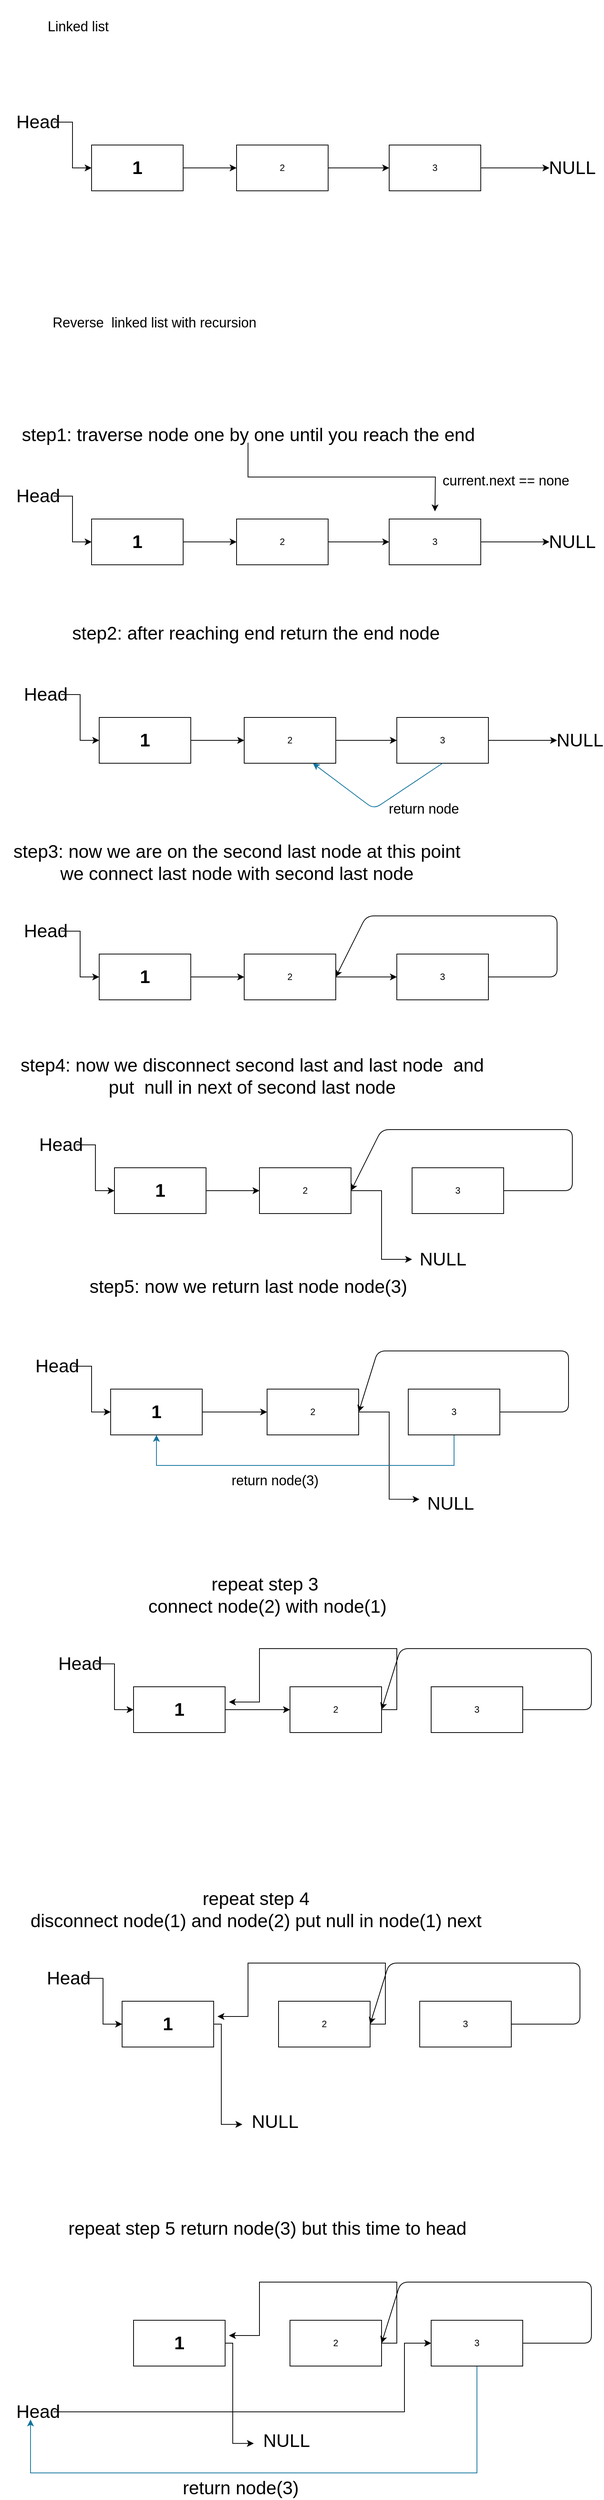 <mxfile>
    <diagram id="tj1nMxaTXRajSeDt5J5S" name="Page-1">
        <mxGraphModel dx="1420" dy="864" grid="1" gridSize="10" guides="1" tooltips="1" connect="1" arrows="1" fold="1" page="1" pageScale="1" pageWidth="827" pageHeight="1169" math="0" shadow="0">
            <root>
                <mxCell id="0"/>
                <mxCell id="1" parent="0"/>
                <mxCell id="7" style="edgeStyle=orthogonalEdgeStyle;rounded=0;orthogonalLoop=1;jettySize=auto;html=1;entryX=0;entryY=0.5;entryDx=0;entryDy=0;" edge="1" parent="1" source="2" target="3">
                    <mxGeometry relative="1" as="geometry"/>
                </mxCell>
                <mxCell id="2" value="&lt;h1&gt;1&lt;/h1&gt;" style="rounded=0;whiteSpace=wrap;html=1;" vertex="1" parent="1">
                    <mxGeometry x="120" y="390" width="120" height="60" as="geometry"/>
                </mxCell>
                <mxCell id="8" style="edgeStyle=orthogonalEdgeStyle;rounded=0;orthogonalLoop=1;jettySize=auto;html=1;" edge="1" parent="1" source="3" target="4">
                    <mxGeometry relative="1" as="geometry"/>
                </mxCell>
                <mxCell id="3" value="2" style="rounded=0;whiteSpace=wrap;html=1;" vertex="1" parent="1">
                    <mxGeometry x="310" y="390" width="120" height="60" as="geometry"/>
                </mxCell>
                <mxCell id="11" style="edgeStyle=orthogonalEdgeStyle;rounded=0;orthogonalLoop=1;jettySize=auto;html=1;" edge="1" parent="1" source="4">
                    <mxGeometry relative="1" as="geometry">
                        <mxPoint x="720" y="420" as="targetPoint"/>
                    </mxGeometry>
                </mxCell>
                <mxCell id="4" value="3" style="rounded=0;whiteSpace=wrap;html=1;" vertex="1" parent="1">
                    <mxGeometry x="510" y="390" width="120" height="60" as="geometry"/>
                </mxCell>
                <mxCell id="6" style="edgeStyle=orthogonalEdgeStyle;rounded=0;orthogonalLoop=1;jettySize=auto;html=1;entryX=0;entryY=0.5;entryDx=0;entryDy=0;" edge="1" parent="1" source="5" target="2">
                    <mxGeometry relative="1" as="geometry"/>
                </mxCell>
                <mxCell id="5" value="&lt;font style=&quot;font-size: 24px&quot;&gt;Head&lt;/font&gt;" style="text;html=1;strokeColor=none;fillColor=none;align=center;verticalAlign=middle;whiteSpace=wrap;rounded=0;" vertex="1" parent="1">
                    <mxGeometry x="30" y="350" width="40" height="20" as="geometry"/>
                </mxCell>
                <mxCell id="10" value="&lt;font style=&quot;font-size: 24px&quot;&gt;NULL&lt;/font&gt;" style="text;html=1;strokeColor=none;fillColor=none;align=center;verticalAlign=middle;whiteSpace=wrap;rounded=0;" vertex="1" parent="1">
                    <mxGeometry x="730" y="410" width="40" height="20" as="geometry"/>
                </mxCell>
                <mxCell id="12" value="&lt;span style=&quot;font-size: 18px&quot;&gt;Linked list&amp;nbsp;&lt;/span&gt;" style="text;html=1;strokeColor=none;fillColor=none;align=center;verticalAlign=middle;whiteSpace=wrap;rounded=0;" vertex="1" parent="1">
                    <mxGeometry x="30" y="200" width="150" height="70" as="geometry"/>
                </mxCell>
                <mxCell id="13" value="&lt;font style=&quot;font-size: 18px&quot;&gt;&amp;nbsp;Reverse&amp;nbsp; linked list with recursion&lt;/font&gt;" style="text;html=1;strokeColor=none;fillColor=none;align=center;verticalAlign=middle;whiteSpace=wrap;rounded=0;" vertex="1" parent="1">
                    <mxGeometry y="570" width="400" height="105" as="geometry"/>
                </mxCell>
                <mxCell id="26" style="edgeStyle=orthogonalEdgeStyle;rounded=0;orthogonalLoop=1;jettySize=auto;html=1;" edge="1" parent="1" source="14">
                    <mxGeometry relative="1" as="geometry">
                        <mxPoint x="570.0" y="870" as="targetPoint"/>
                    </mxGeometry>
                </mxCell>
                <mxCell id="14" value="&lt;font style=&quot;font-size: 24px&quot;&gt;step1: traverse node one by one until you reach the end&lt;/font&gt;" style="text;html=1;align=center;verticalAlign=middle;resizable=0;points=[];autosize=1;strokeColor=none;" vertex="1" parent="1">
                    <mxGeometry x="20" y="760" width="610" height="20" as="geometry"/>
                </mxCell>
                <mxCell id="16" style="edgeStyle=orthogonalEdgeStyle;rounded=0;orthogonalLoop=1;jettySize=auto;html=1;entryX=0;entryY=0.5;entryDx=0;entryDy=0;" edge="1" parent="1" source="17" target="19">
                    <mxGeometry relative="1" as="geometry"/>
                </mxCell>
                <mxCell id="17" value="&lt;h1&gt;1&lt;/h1&gt;" style="rounded=0;whiteSpace=wrap;html=1;" vertex="1" parent="1">
                    <mxGeometry x="120" y="880" width="120" height="60" as="geometry"/>
                </mxCell>
                <mxCell id="18" style="edgeStyle=orthogonalEdgeStyle;rounded=0;orthogonalLoop=1;jettySize=auto;html=1;" edge="1" parent="1" source="19" target="21">
                    <mxGeometry relative="1" as="geometry"/>
                </mxCell>
                <mxCell id="19" value="2" style="rounded=0;whiteSpace=wrap;html=1;" vertex="1" parent="1">
                    <mxGeometry x="310" y="880" width="120" height="60" as="geometry"/>
                </mxCell>
                <mxCell id="20" style="edgeStyle=orthogonalEdgeStyle;rounded=0;orthogonalLoop=1;jettySize=auto;html=1;" edge="1" parent="1" source="21">
                    <mxGeometry relative="1" as="geometry">
                        <mxPoint x="720" y="910" as="targetPoint"/>
                    </mxGeometry>
                </mxCell>
                <mxCell id="21" value="3" style="rounded=0;whiteSpace=wrap;html=1;" vertex="1" parent="1">
                    <mxGeometry x="510" y="880" width="120" height="60" as="geometry"/>
                </mxCell>
                <mxCell id="22" style="edgeStyle=orthogonalEdgeStyle;rounded=0;orthogonalLoop=1;jettySize=auto;html=1;entryX=0;entryY=0.5;entryDx=0;entryDy=0;" edge="1" parent="1" source="23" target="17">
                    <mxGeometry relative="1" as="geometry"/>
                </mxCell>
                <mxCell id="23" value="&lt;font style=&quot;font-size: 24px&quot;&gt;Head&lt;/font&gt;" style="text;html=1;strokeColor=none;fillColor=none;align=center;verticalAlign=middle;whiteSpace=wrap;rounded=0;" vertex="1" parent="1">
                    <mxGeometry x="30" y="840" width="40" height="20" as="geometry"/>
                </mxCell>
                <mxCell id="24" value="&lt;font style=&quot;font-size: 24px&quot;&gt;NULL&lt;/font&gt;" style="text;html=1;strokeColor=none;fillColor=none;align=center;verticalAlign=middle;whiteSpace=wrap;rounded=0;" vertex="1" parent="1">
                    <mxGeometry x="730" y="900" width="40" height="20" as="geometry"/>
                </mxCell>
                <mxCell id="27" value="&lt;font style=&quot;font-size: 18px&quot;&gt;current.next == none&amp;nbsp;&lt;/font&gt;" style="text;html=1;align=center;verticalAlign=middle;resizable=0;points=[];autosize=1;strokeColor=none;" vertex="1" parent="1">
                    <mxGeometry x="570" y="820" width="190" height="20" as="geometry"/>
                </mxCell>
                <mxCell id="29" value="&lt;span style=&quot;font-size: 24px&quot;&gt;step2: after reaching end return the end node&lt;/span&gt;" style="text;html=1;align=center;verticalAlign=middle;resizable=0;points=[];autosize=1;strokeColor=none;" vertex="1" parent="1">
                    <mxGeometry x="85" y="1020" width="500" height="20" as="geometry"/>
                </mxCell>
                <mxCell id="30" style="edgeStyle=orthogonalEdgeStyle;rounded=0;orthogonalLoop=1;jettySize=auto;html=1;entryX=0;entryY=0.5;entryDx=0;entryDy=0;" edge="1" parent="1" source="31" target="33">
                    <mxGeometry relative="1" as="geometry"/>
                </mxCell>
                <mxCell id="31" value="&lt;h1&gt;1&lt;/h1&gt;" style="rounded=0;whiteSpace=wrap;html=1;" vertex="1" parent="1">
                    <mxGeometry x="130" y="1140" width="120" height="60" as="geometry"/>
                </mxCell>
                <mxCell id="32" style="edgeStyle=orthogonalEdgeStyle;rounded=0;orthogonalLoop=1;jettySize=auto;html=1;" edge="1" parent="1" source="33" target="35">
                    <mxGeometry relative="1" as="geometry"/>
                </mxCell>
                <mxCell id="33" value="2" style="rounded=0;whiteSpace=wrap;html=1;" vertex="1" parent="1">
                    <mxGeometry x="320" y="1140" width="120" height="60" as="geometry"/>
                </mxCell>
                <mxCell id="34" style="edgeStyle=orthogonalEdgeStyle;rounded=0;orthogonalLoop=1;jettySize=auto;html=1;" edge="1" parent="1" source="35">
                    <mxGeometry relative="1" as="geometry">
                        <mxPoint x="730" y="1170" as="targetPoint"/>
                    </mxGeometry>
                </mxCell>
                <mxCell id="35" value="3" style="rounded=0;whiteSpace=wrap;html=1;" vertex="1" parent="1">
                    <mxGeometry x="520" y="1140" width="120" height="60" as="geometry"/>
                </mxCell>
                <mxCell id="36" style="edgeStyle=orthogonalEdgeStyle;rounded=0;orthogonalLoop=1;jettySize=auto;html=1;entryX=0;entryY=0.5;entryDx=0;entryDy=0;" edge="1" parent="1" source="37" target="31">
                    <mxGeometry relative="1" as="geometry"/>
                </mxCell>
                <mxCell id="37" value="&lt;font style=&quot;font-size: 24px&quot;&gt;Head&lt;/font&gt;" style="text;html=1;strokeColor=none;fillColor=none;align=center;verticalAlign=middle;whiteSpace=wrap;rounded=0;" vertex="1" parent="1">
                    <mxGeometry x="40" y="1100" width="40" height="20" as="geometry"/>
                </mxCell>
                <mxCell id="38" value="&lt;font style=&quot;font-size: 24px&quot;&gt;NULL&lt;/font&gt;" style="text;html=1;strokeColor=none;fillColor=none;align=center;verticalAlign=middle;whiteSpace=wrap;rounded=0;" vertex="1" parent="1">
                    <mxGeometry x="740" y="1160" width="40" height="20" as="geometry"/>
                </mxCell>
                <mxCell id="39" value="&lt;span style=&quot;font-size: 18px&quot;&gt;return node&lt;/span&gt;" style="text;html=1;align=center;verticalAlign=middle;resizable=0;points=[];autosize=1;strokeColor=none;" vertex="1" parent="1">
                    <mxGeometry x="500" y="1250" width="110" height="20" as="geometry"/>
                </mxCell>
                <mxCell id="41" value="" style="endArrow=classic;html=1;exitX=0.5;exitY=1;exitDx=0;exitDy=0;entryX=0.75;entryY=1;entryDx=0;entryDy=0;fillColor=#b1ddf0;strokeColor=#10739e;" edge="1" parent="1" source="35" target="33">
                    <mxGeometry width="50" height="50" relative="1" as="geometry">
                        <mxPoint x="390" y="1040" as="sourcePoint"/>
                        <mxPoint x="400" y="1240" as="targetPoint"/>
                        <Array as="points">
                            <mxPoint x="490" y="1260"/>
                        </Array>
                    </mxGeometry>
                </mxCell>
                <mxCell id="54" style="edgeStyle=orthogonalEdgeStyle;rounded=0;orthogonalLoop=1;jettySize=auto;html=1;entryX=0;entryY=0.5;entryDx=0;entryDy=0;" edge="1" parent="1" source="55" target="57">
                    <mxGeometry relative="1" as="geometry"/>
                </mxCell>
                <mxCell id="55" value="&lt;h1&gt;1&lt;/h1&gt;" style="rounded=0;whiteSpace=wrap;html=1;" vertex="1" parent="1">
                    <mxGeometry x="130" y="1450" width="120" height="60" as="geometry"/>
                </mxCell>
                <mxCell id="56" style="edgeStyle=orthogonalEdgeStyle;rounded=0;orthogonalLoop=1;jettySize=auto;html=1;" edge="1" parent="1" source="57" target="59">
                    <mxGeometry relative="1" as="geometry"/>
                </mxCell>
                <mxCell id="57" value="2" style="rounded=0;whiteSpace=wrap;html=1;" vertex="1" parent="1">
                    <mxGeometry x="320" y="1450" width="120" height="60" as="geometry"/>
                </mxCell>
                <mxCell id="59" value="3" style="rounded=0;whiteSpace=wrap;html=1;" vertex="1" parent="1">
                    <mxGeometry x="520" y="1450" width="120" height="60" as="geometry"/>
                </mxCell>
                <mxCell id="60" style="edgeStyle=orthogonalEdgeStyle;rounded=0;orthogonalLoop=1;jettySize=auto;html=1;entryX=0;entryY=0.5;entryDx=0;entryDy=0;" edge="1" parent="1" source="61" target="55">
                    <mxGeometry relative="1" as="geometry"/>
                </mxCell>
                <mxCell id="61" value="&lt;font style=&quot;font-size: 24px&quot;&gt;Head&lt;/font&gt;" style="text;html=1;strokeColor=none;fillColor=none;align=center;verticalAlign=middle;whiteSpace=wrap;rounded=0;" vertex="1" parent="1">
                    <mxGeometry x="40" y="1410" width="40" height="20" as="geometry"/>
                </mxCell>
                <mxCell id="65" value="&lt;span style=&quot;font-size: 24px&quot;&gt;step3: now we are on the second last node at this point&lt;br&gt;&amp;nbsp;we connect last node with second last node&amp;nbsp;&lt;/span&gt;" style="text;html=1;align=center;verticalAlign=middle;resizable=0;points=[];autosize=1;strokeColor=none;" vertex="1" parent="1">
                    <mxGeometry x="10" y="1310" width="600" height="40" as="geometry"/>
                </mxCell>
                <mxCell id="68" value="" style="endArrow=classic;html=1;exitX=1;exitY=0.5;exitDx=0;exitDy=0;" edge="1" parent="1" source="59">
                    <mxGeometry width="50" height="50" relative="1" as="geometry">
                        <mxPoint x="390" y="1350" as="sourcePoint"/>
                        <mxPoint x="440" y="1480" as="targetPoint"/>
                        <Array as="points">
                            <mxPoint x="730" y="1480"/>
                            <mxPoint x="730" y="1400"/>
                            <mxPoint x="480" y="1400"/>
                        </Array>
                    </mxGeometry>
                </mxCell>
                <mxCell id="69" style="edgeStyle=orthogonalEdgeStyle;rounded=0;orthogonalLoop=1;jettySize=auto;html=1;entryX=0;entryY=0.5;entryDx=0;entryDy=0;" edge="1" parent="1" source="70" target="72">
                    <mxGeometry relative="1" as="geometry"/>
                </mxCell>
                <mxCell id="70" value="&lt;h1&gt;1&lt;/h1&gt;" style="rounded=0;whiteSpace=wrap;html=1;" vertex="1" parent="1">
                    <mxGeometry x="150" y="1730" width="120" height="60" as="geometry"/>
                </mxCell>
                <mxCell id="87" style="edgeStyle=orthogonalEdgeStyle;rounded=0;orthogonalLoop=1;jettySize=auto;html=1;" edge="1" parent="1" source="72" target="86">
                    <mxGeometry relative="1" as="geometry">
                        <Array as="points">
                            <mxPoint x="500" y="1760"/>
                            <mxPoint x="500" y="1850"/>
                        </Array>
                    </mxGeometry>
                </mxCell>
                <mxCell id="72" value="2" style="rounded=0;whiteSpace=wrap;html=1;" vertex="1" parent="1">
                    <mxGeometry x="340" y="1730" width="120" height="60" as="geometry"/>
                </mxCell>
                <mxCell id="73" value="3" style="rounded=0;whiteSpace=wrap;html=1;" vertex="1" parent="1">
                    <mxGeometry x="540" y="1730" width="120" height="60" as="geometry"/>
                </mxCell>
                <mxCell id="74" style="edgeStyle=orthogonalEdgeStyle;rounded=0;orthogonalLoop=1;jettySize=auto;html=1;entryX=0;entryY=0.5;entryDx=0;entryDy=0;" edge="1" parent="1" source="75" target="70">
                    <mxGeometry relative="1" as="geometry"/>
                </mxCell>
                <mxCell id="75" value="&lt;font style=&quot;font-size: 24px&quot;&gt;Head&lt;/font&gt;" style="text;html=1;strokeColor=none;fillColor=none;align=center;verticalAlign=middle;whiteSpace=wrap;rounded=0;" vertex="1" parent="1">
                    <mxGeometry x="60" y="1690" width="40" height="20" as="geometry"/>
                </mxCell>
                <mxCell id="76" value="&lt;span style=&quot;font-size: 24px&quot;&gt;step4: now we disconnect second last and last node&amp;nbsp; and &lt;br&gt;put&amp;nbsp; null in next of second last node&lt;br&gt;&lt;/span&gt;" style="text;html=1;align=center;verticalAlign=middle;resizable=0;points=[];autosize=1;strokeColor=none;" vertex="1" parent="1">
                    <mxGeometry x="20" y="1590" width="620" height="40" as="geometry"/>
                </mxCell>
                <mxCell id="77" value="" style="endArrow=classic;html=1;exitX=1;exitY=0.5;exitDx=0;exitDy=0;" edge="1" parent="1" source="73">
                    <mxGeometry width="50" height="50" relative="1" as="geometry">
                        <mxPoint x="410" y="1630" as="sourcePoint"/>
                        <mxPoint x="460.0" y="1760" as="targetPoint"/>
                        <Array as="points">
                            <mxPoint x="750" y="1760"/>
                            <mxPoint x="750" y="1680"/>
                            <mxPoint x="500" y="1680"/>
                        </Array>
                    </mxGeometry>
                </mxCell>
                <mxCell id="78" style="edgeStyle=orthogonalEdgeStyle;rounded=0;orthogonalLoop=1;jettySize=auto;html=1;entryX=0;entryY=0.5;entryDx=0;entryDy=0;" edge="1" parent="1" source="79" target="80">
                    <mxGeometry relative="1" as="geometry"/>
                </mxCell>
                <mxCell id="79" value="&lt;h1&gt;1&lt;/h1&gt;" style="rounded=0;whiteSpace=wrap;html=1;" vertex="1" parent="1">
                    <mxGeometry x="145" y="2020" width="120" height="60" as="geometry"/>
                </mxCell>
                <mxCell id="90" style="edgeStyle=orthogonalEdgeStyle;rounded=0;orthogonalLoop=1;jettySize=auto;html=1;entryX=-0.003;entryY=0.217;entryDx=0;entryDy=0;entryPerimeter=0;" edge="1" parent="1" source="80" target="89">
                    <mxGeometry relative="1" as="geometry"/>
                </mxCell>
                <mxCell id="80" value="2" style="rounded=0;whiteSpace=wrap;html=1;" vertex="1" parent="1">
                    <mxGeometry x="350" y="2020" width="120" height="60" as="geometry"/>
                </mxCell>
                <mxCell id="88" style="edgeStyle=orthogonalEdgeStyle;rounded=0;orthogonalLoop=1;jettySize=auto;html=1;entryX=0.5;entryY=1;entryDx=0;entryDy=0;fillColor=#b1ddf0;strokeColor=#10739e;" edge="1" parent="1" source="81" target="79">
                    <mxGeometry relative="1" as="geometry">
                        <Array as="points">
                            <mxPoint x="595" y="2120"/>
                            <mxPoint x="205" y="2120"/>
                        </Array>
                    </mxGeometry>
                </mxCell>
                <mxCell id="81" value="3" style="rounded=0;whiteSpace=wrap;html=1;" vertex="1" parent="1">
                    <mxGeometry x="535" y="2020" width="120" height="60" as="geometry"/>
                </mxCell>
                <mxCell id="82" style="edgeStyle=orthogonalEdgeStyle;rounded=0;orthogonalLoop=1;jettySize=auto;html=1;entryX=0;entryY=0.5;entryDx=0;entryDy=0;" edge="1" parent="1" source="83" target="79">
                    <mxGeometry relative="1" as="geometry"/>
                </mxCell>
                <mxCell id="83" value="&lt;font style=&quot;font-size: 24px&quot;&gt;Head&lt;/font&gt;" style="text;html=1;strokeColor=none;fillColor=none;align=center;verticalAlign=middle;whiteSpace=wrap;rounded=0;" vertex="1" parent="1">
                    <mxGeometry x="55" y="1980" width="40" height="20" as="geometry"/>
                </mxCell>
                <mxCell id="84" value="&lt;span style=&quot;font-size: 24px&quot;&gt;step5: now we return last node node(3)&lt;br&gt;&lt;br&gt;&lt;/span&gt;" style="text;html=1;align=center;verticalAlign=middle;resizable=0;points=[];autosize=1;strokeColor=none;" vertex="1" parent="1">
                    <mxGeometry x="110" y="1880" width="430" height="40" as="geometry"/>
                </mxCell>
                <mxCell id="85" value="" style="endArrow=classic;html=1;exitX=1;exitY=0.5;exitDx=0;exitDy=0;entryX=1;entryY=0.5;entryDx=0;entryDy=0;" edge="1" parent="1" source="81" target="80">
                    <mxGeometry width="50" height="50" relative="1" as="geometry">
                        <mxPoint x="405" y="1920" as="sourcePoint"/>
                        <mxPoint x="470" y="2030" as="targetPoint"/>
                        <Array as="points">
                            <mxPoint x="745" y="2050"/>
                            <mxPoint x="745" y="1970"/>
                            <mxPoint x="495" y="1970"/>
                        </Array>
                    </mxGeometry>
                </mxCell>
                <mxCell id="86" value="&lt;font style=&quot;font-size: 24px&quot;&gt;NULL&lt;/font&gt;" style="text;html=1;align=center;verticalAlign=middle;resizable=0;points=[];autosize=1;strokeColor=none;" vertex="1" parent="1">
                    <mxGeometry x="540" y="1840" width="80" height="20" as="geometry"/>
                </mxCell>
                <mxCell id="89" value="&lt;font style=&quot;font-size: 24px&quot;&gt;NULL&lt;/font&gt;" style="text;html=1;align=center;verticalAlign=middle;resizable=0;points=[];autosize=1;strokeColor=none;" vertex="1" parent="1">
                    <mxGeometry x="550" y="2160" width="80" height="20" as="geometry"/>
                </mxCell>
                <mxCell id="91" style="edgeStyle=orthogonalEdgeStyle;rounded=0;orthogonalLoop=1;jettySize=auto;html=1;entryX=0;entryY=0.5;entryDx=0;entryDy=0;" edge="1" parent="1" source="92" target="94">
                    <mxGeometry relative="1" as="geometry"/>
                </mxCell>
                <mxCell id="92" value="&lt;h1&gt;1&lt;/h1&gt;" style="rounded=0;whiteSpace=wrap;html=1;" vertex="1" parent="1">
                    <mxGeometry x="175" y="2410" width="120" height="60" as="geometry"/>
                </mxCell>
                <mxCell id="102" style="edgeStyle=orthogonalEdgeStyle;rounded=0;orthogonalLoop=1;jettySize=auto;html=1;" edge="1" parent="1" source="94">
                    <mxGeometry relative="1" as="geometry">
                        <mxPoint x="300" y="2430" as="targetPoint"/>
                        <Array as="points">
                            <mxPoint x="520" y="2440"/>
                            <mxPoint x="520" y="2360"/>
                            <mxPoint x="340" y="2360"/>
                            <mxPoint x="340" y="2430"/>
                        </Array>
                    </mxGeometry>
                </mxCell>
                <mxCell id="94" value="2" style="rounded=0;whiteSpace=wrap;html=1;" vertex="1" parent="1">
                    <mxGeometry x="380" y="2410" width="120" height="60" as="geometry"/>
                </mxCell>
                <mxCell id="96" value="3" style="rounded=0;whiteSpace=wrap;html=1;" vertex="1" parent="1">
                    <mxGeometry x="565" y="2410" width="120" height="60" as="geometry"/>
                </mxCell>
                <mxCell id="97" style="edgeStyle=orthogonalEdgeStyle;rounded=0;orthogonalLoop=1;jettySize=auto;html=1;entryX=0;entryY=0.5;entryDx=0;entryDy=0;" edge="1" parent="1" source="98" target="92">
                    <mxGeometry relative="1" as="geometry"/>
                </mxCell>
                <mxCell id="98" value="&lt;font style=&quot;font-size: 24px&quot;&gt;Head&lt;/font&gt;" style="text;html=1;strokeColor=none;fillColor=none;align=center;verticalAlign=middle;whiteSpace=wrap;rounded=0;" vertex="1" parent="1">
                    <mxGeometry x="85" y="2370" width="40" height="20" as="geometry"/>
                </mxCell>
                <mxCell id="99" value="&lt;span style=&quot;font-size: 24px&quot;&gt;repeat step 3&amp;nbsp;&lt;br&gt;connect node(2) with node(1)&lt;br&gt;&lt;/span&gt;" style="text;html=1;align=center;verticalAlign=middle;resizable=0;points=[];autosize=1;strokeColor=none;" vertex="1" parent="1">
                    <mxGeometry x="185" y="2270" width="330" height="40" as="geometry"/>
                </mxCell>
                <mxCell id="100" value="" style="endArrow=classic;html=1;exitX=1;exitY=0.5;exitDx=0;exitDy=0;entryX=1;entryY=0.5;entryDx=0;entryDy=0;" edge="1" parent="1" source="96" target="94">
                    <mxGeometry width="50" height="50" relative="1" as="geometry">
                        <mxPoint x="435" y="2310" as="sourcePoint"/>
                        <mxPoint x="500" y="2420" as="targetPoint"/>
                        <Array as="points">
                            <mxPoint x="775" y="2440"/>
                            <mxPoint x="775" y="2360"/>
                            <mxPoint x="525" y="2360"/>
                        </Array>
                    </mxGeometry>
                </mxCell>
                <mxCell id="103" value="&lt;font style=&quot;font-size: 18px&quot;&gt;return node(3)&lt;/font&gt;" style="text;html=1;align=center;verticalAlign=middle;resizable=0;points=[];autosize=1;strokeColor=none;" vertex="1" parent="1">
                    <mxGeometry x="295" y="2130" width="130" height="20" as="geometry"/>
                </mxCell>
                <mxCell id="115" style="edgeStyle=orthogonalEdgeStyle;rounded=0;orthogonalLoop=1;jettySize=auto;html=1;entryX=-0.03;entryY=0.67;entryDx=0;entryDy=0;entryPerimeter=0;" edge="1" parent="1" source="105" target="114">
                    <mxGeometry relative="1" as="geometry">
                        <Array as="points">
                            <mxPoint x="290" y="2852"/>
                            <mxPoint x="290" y="2983"/>
                        </Array>
                    </mxGeometry>
                </mxCell>
                <mxCell id="105" value="&lt;h1&gt;1&lt;/h1&gt;" style="rounded=0;whiteSpace=wrap;html=1;" vertex="1" parent="1">
                    <mxGeometry x="160" y="2822" width="120" height="60" as="geometry"/>
                </mxCell>
                <mxCell id="106" style="edgeStyle=orthogonalEdgeStyle;rounded=0;orthogonalLoop=1;jettySize=auto;html=1;" edge="1" parent="1" source="107">
                    <mxGeometry relative="1" as="geometry">
                        <mxPoint x="285" y="2842" as="targetPoint"/>
                        <Array as="points">
                            <mxPoint x="505" y="2852"/>
                            <mxPoint x="505" y="2772"/>
                            <mxPoint x="325" y="2772"/>
                            <mxPoint x="325" y="2842"/>
                        </Array>
                    </mxGeometry>
                </mxCell>
                <mxCell id="107" value="2" style="rounded=0;whiteSpace=wrap;html=1;" vertex="1" parent="1">
                    <mxGeometry x="365" y="2822" width="120" height="60" as="geometry"/>
                </mxCell>
                <mxCell id="109" value="3" style="rounded=0;whiteSpace=wrap;html=1;" vertex="1" parent="1">
                    <mxGeometry x="550" y="2822" width="120" height="60" as="geometry"/>
                </mxCell>
                <mxCell id="110" style="edgeStyle=orthogonalEdgeStyle;rounded=0;orthogonalLoop=1;jettySize=auto;html=1;entryX=0;entryY=0.5;entryDx=0;entryDy=0;" edge="1" parent="1" source="111" target="105">
                    <mxGeometry relative="1" as="geometry"/>
                </mxCell>
                <mxCell id="111" value="&lt;font style=&quot;font-size: 24px&quot;&gt;Head&lt;/font&gt;" style="text;html=1;strokeColor=none;fillColor=none;align=center;verticalAlign=middle;whiteSpace=wrap;rounded=0;" vertex="1" parent="1">
                    <mxGeometry x="70" y="2782" width="40" height="20" as="geometry"/>
                </mxCell>
                <mxCell id="112" value="&lt;span style=&quot;font-size: 24px&quot;&gt;repeat step 4&lt;br&gt;disconnect node(1) and node(2) put null in node(1) next&lt;br&gt;&lt;/span&gt;" style="text;html=1;align=center;verticalAlign=middle;resizable=0;points=[];autosize=1;strokeColor=none;" vertex="1" parent="1">
                    <mxGeometry x="30" y="2682" width="610" height="40" as="geometry"/>
                </mxCell>
                <mxCell id="113" value="" style="endArrow=classic;html=1;exitX=1;exitY=0.5;exitDx=0;exitDy=0;entryX=1;entryY=0.5;entryDx=0;entryDy=0;" edge="1" parent="1" source="109" target="107">
                    <mxGeometry width="50" height="50" relative="1" as="geometry">
                        <mxPoint x="420" y="2722" as="sourcePoint"/>
                        <mxPoint x="485" y="2832" as="targetPoint"/>
                        <Array as="points">
                            <mxPoint x="760" y="2852"/>
                            <mxPoint x="760" y="2772"/>
                            <mxPoint x="510" y="2772"/>
                        </Array>
                    </mxGeometry>
                </mxCell>
                <mxCell id="114" value="&lt;font style=&quot;font-size: 24px&quot;&gt;NULL&lt;/font&gt;" style="text;html=1;align=center;verticalAlign=middle;resizable=0;points=[];autosize=1;strokeColor=none;" vertex="1" parent="1">
                    <mxGeometry x="320" y="2970" width="80" height="20" as="geometry"/>
                </mxCell>
                <mxCell id="127" style="edgeStyle=orthogonalEdgeStyle;rounded=0;orthogonalLoop=1;jettySize=auto;html=1;entryX=-0.03;entryY=0.67;entryDx=0;entryDy=0;entryPerimeter=0;" edge="1" parent="1" source="128" target="137">
                    <mxGeometry relative="1" as="geometry">
                        <Array as="points">
                            <mxPoint x="305" y="3270"/>
                            <mxPoint x="305" y="3401"/>
                        </Array>
                    </mxGeometry>
                </mxCell>
                <mxCell id="128" value="&lt;h1&gt;1&lt;/h1&gt;" style="rounded=0;whiteSpace=wrap;html=1;" vertex="1" parent="1">
                    <mxGeometry x="175" y="3240" width="120" height="60" as="geometry"/>
                </mxCell>
                <mxCell id="129" style="edgeStyle=orthogonalEdgeStyle;rounded=0;orthogonalLoop=1;jettySize=auto;html=1;" edge="1" parent="1" source="130">
                    <mxGeometry relative="1" as="geometry">
                        <mxPoint x="300" y="3260" as="targetPoint"/>
                        <Array as="points">
                            <mxPoint x="520" y="3270"/>
                            <mxPoint x="520" y="3190"/>
                            <mxPoint x="340" y="3190"/>
                            <mxPoint x="340" y="3260"/>
                        </Array>
                    </mxGeometry>
                </mxCell>
                <mxCell id="130" value="2" style="rounded=0;whiteSpace=wrap;html=1;" vertex="1" parent="1">
                    <mxGeometry x="380" y="3240" width="120" height="60" as="geometry"/>
                </mxCell>
                <mxCell id="143" style="edgeStyle=orthogonalEdgeStyle;rounded=0;orthogonalLoop=1;jettySize=auto;html=1;fillColor=#b1ddf0;strokeColor=#10739e;" edge="1" parent="1" source="132">
                    <mxGeometry relative="1" as="geometry">
                        <mxPoint x="40" y="3370" as="targetPoint"/>
                        <Array as="points">
                            <mxPoint x="625" y="3440"/>
                            <mxPoint x="40" y="3440"/>
                        </Array>
                    </mxGeometry>
                </mxCell>
                <mxCell id="132" value="3" style="rounded=0;whiteSpace=wrap;html=1;" vertex="1" parent="1">
                    <mxGeometry x="565" y="3240" width="120" height="60" as="geometry"/>
                </mxCell>
                <mxCell id="142" style="edgeStyle=orthogonalEdgeStyle;rounded=0;orthogonalLoop=1;jettySize=auto;html=1;entryX=0;entryY=0.5;entryDx=0;entryDy=0;" edge="1" parent="1" source="134" target="132">
                    <mxGeometry relative="1" as="geometry">
                        <mxPoint x="630" y="3360" as="targetPoint"/>
                        <Array as="points">
                            <mxPoint x="530" y="3360"/>
                            <mxPoint x="530" y="3270"/>
                        </Array>
                    </mxGeometry>
                </mxCell>
                <mxCell id="134" value="&lt;font style=&quot;font-size: 24px&quot;&gt;Head&lt;/font&gt;" style="text;html=1;strokeColor=none;fillColor=none;align=center;verticalAlign=middle;whiteSpace=wrap;rounded=0;" vertex="1" parent="1">
                    <mxGeometry x="30" y="3350" width="40" height="20" as="geometry"/>
                </mxCell>
                <mxCell id="135" value="&lt;span style=&quot;font-size: 24px&quot;&gt;repeat step 5 return node(3) but this time to head&lt;br&gt;&lt;/span&gt;" style="text;html=1;align=center;verticalAlign=middle;resizable=0;points=[];autosize=1;strokeColor=none;" vertex="1" parent="1">
                    <mxGeometry x="80" y="3110" width="540" height="20" as="geometry"/>
                </mxCell>
                <mxCell id="136" value="" style="endArrow=classic;html=1;exitX=1;exitY=0.5;exitDx=0;exitDy=0;entryX=1;entryY=0.5;entryDx=0;entryDy=0;" edge="1" parent="1" source="132" target="130">
                    <mxGeometry width="50" height="50" relative="1" as="geometry">
                        <mxPoint x="435" y="3140" as="sourcePoint"/>
                        <mxPoint x="500" y="3250" as="targetPoint"/>
                        <Array as="points">
                            <mxPoint x="775" y="3270"/>
                            <mxPoint x="775" y="3190"/>
                            <mxPoint x="525" y="3190"/>
                        </Array>
                    </mxGeometry>
                </mxCell>
                <mxCell id="137" value="&lt;font style=&quot;font-size: 24px&quot;&gt;NULL&lt;/font&gt;" style="text;html=1;align=center;verticalAlign=middle;resizable=0;points=[];autosize=1;strokeColor=none;" vertex="1" parent="1">
                    <mxGeometry x="335" y="3388" width="80" height="20" as="geometry"/>
                </mxCell>
                <mxCell id="144" value="&lt;font style=&quot;font-size: 24px&quot;&gt;return node(3)&lt;/font&gt;" style="text;html=1;align=center;verticalAlign=middle;resizable=0;points=[];autosize=1;strokeColor=none;" vertex="1" parent="1">
                    <mxGeometry x="230" y="3450" width="170" height="20" as="geometry"/>
                </mxCell>
            </root>
        </mxGraphModel>
    </diagram>
</mxfile>